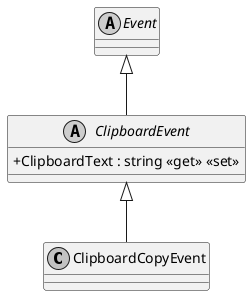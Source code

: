 @startuml
skinparam monochrome true
skinparam ClassAttributeIconSize 0
class ClipboardCopyEvent {
}
abstract class ClipboardEvent{
    + ClipboardText : string <<get>> <<set>>
}
abstract class Event
ClipboardEvent <|-- ClipboardCopyEvent
Event <|-- ClipboardEvent
@enduml
